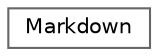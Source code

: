 digraph "Graphical Class Hierarchy"
{
 // INTERACTIVE_SVG=YES
 // LATEX_PDF_SIZE
  bgcolor="transparent";
  edge [fontname=Helvetica,fontsize=10,labelfontname=Helvetica,labelfontsize=10];
  node [fontname=Helvetica,fontsize=10,shape=box,height=0.2,width=0.4];
  rankdir="LR";
  Node0 [label="Markdown",height=0.2,width=0.4,color="grey40", fillcolor="white", style="filled",URL="$d2/dc3/class_markdown.html",tooltip="Helper class to process markdown formatted text."];
}
